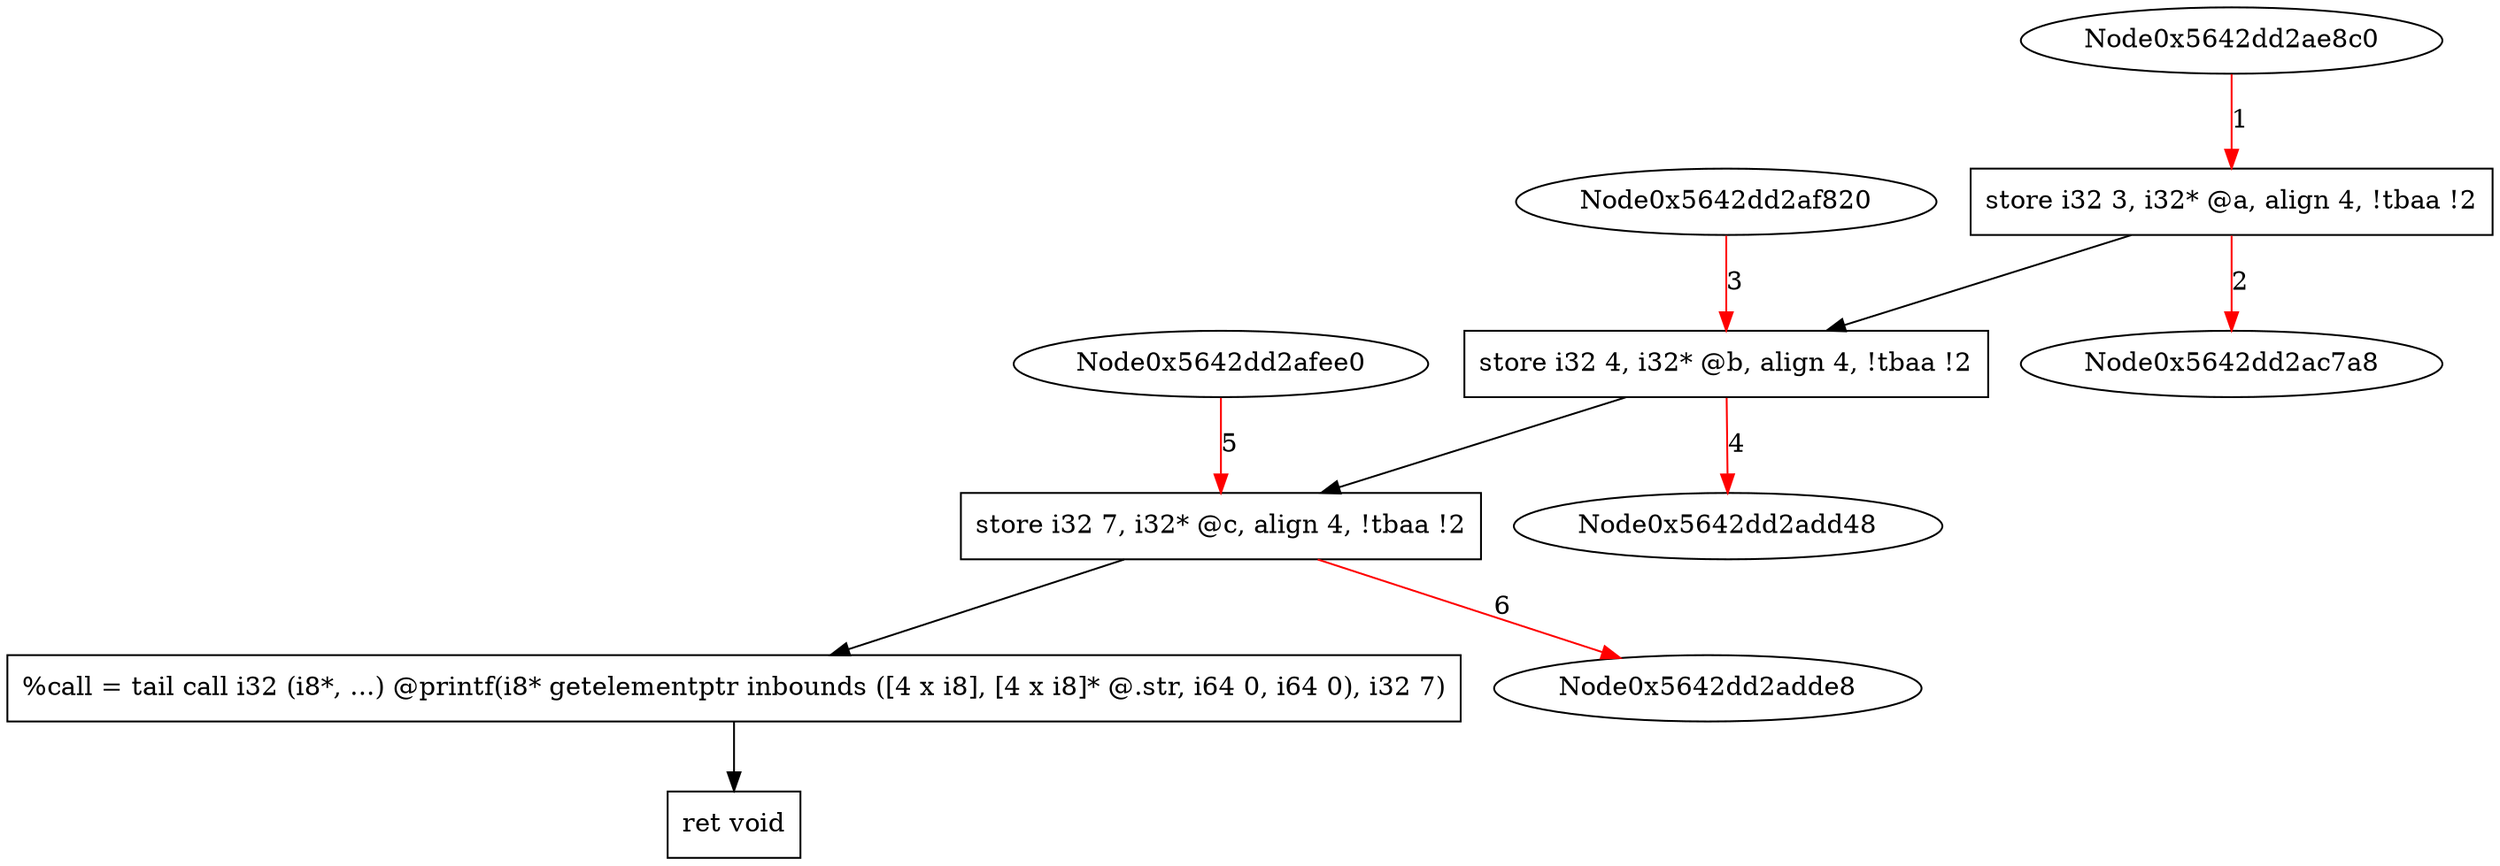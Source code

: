 digraph "CDFG for'func' function" {
	Node0x5642dd2ae920[shape=record, label="  store i32 3, i32* @a, align 4, !tbaa !2"]
	Node0x5642dd2af880[shape=record, label="  store i32 4, i32* @b, align 4, !tbaa !2"]
	Node0x5642dd2aff40[shape=record, label="  store i32 7, i32* @c, align 4, !tbaa !2"]
	Node0x5642dd2b02e8[shape=record, label="  %call = tail call i32 (i8*, ...) @printf(i8* getelementptr inbounds ([4 x i8], [4 x i8]* @.str, i64 0, i64 0), i32 7)"]
	Node0x5642dd2b03b0[shape=record, label="  ret void"]
	Node0x5642dd2ae920 -> Node0x5642dd2af880
	Node0x5642dd2af880 -> Node0x5642dd2aff40
	Node0x5642dd2aff40 -> Node0x5642dd2b02e8
	Node0x5642dd2b02e8 -> Node0x5642dd2b03b0
edge [color=red]
	Node0x5642dd2ae8c0 -> Node0x5642dd2ae920[label="1"]
	Node0x5642dd2ae920 -> Node0x5642dd2ac7a8[label="2"]
	Node0x5642dd2af820 -> Node0x5642dd2af880[label="3"]
	Node0x5642dd2af880 -> Node0x5642dd2add48[label="4"]
	Node0x5642dd2afee0 -> Node0x5642dd2aff40[label="5"]
	Node0x5642dd2aff40 -> Node0x5642dd2adde8[label="6"]
}
